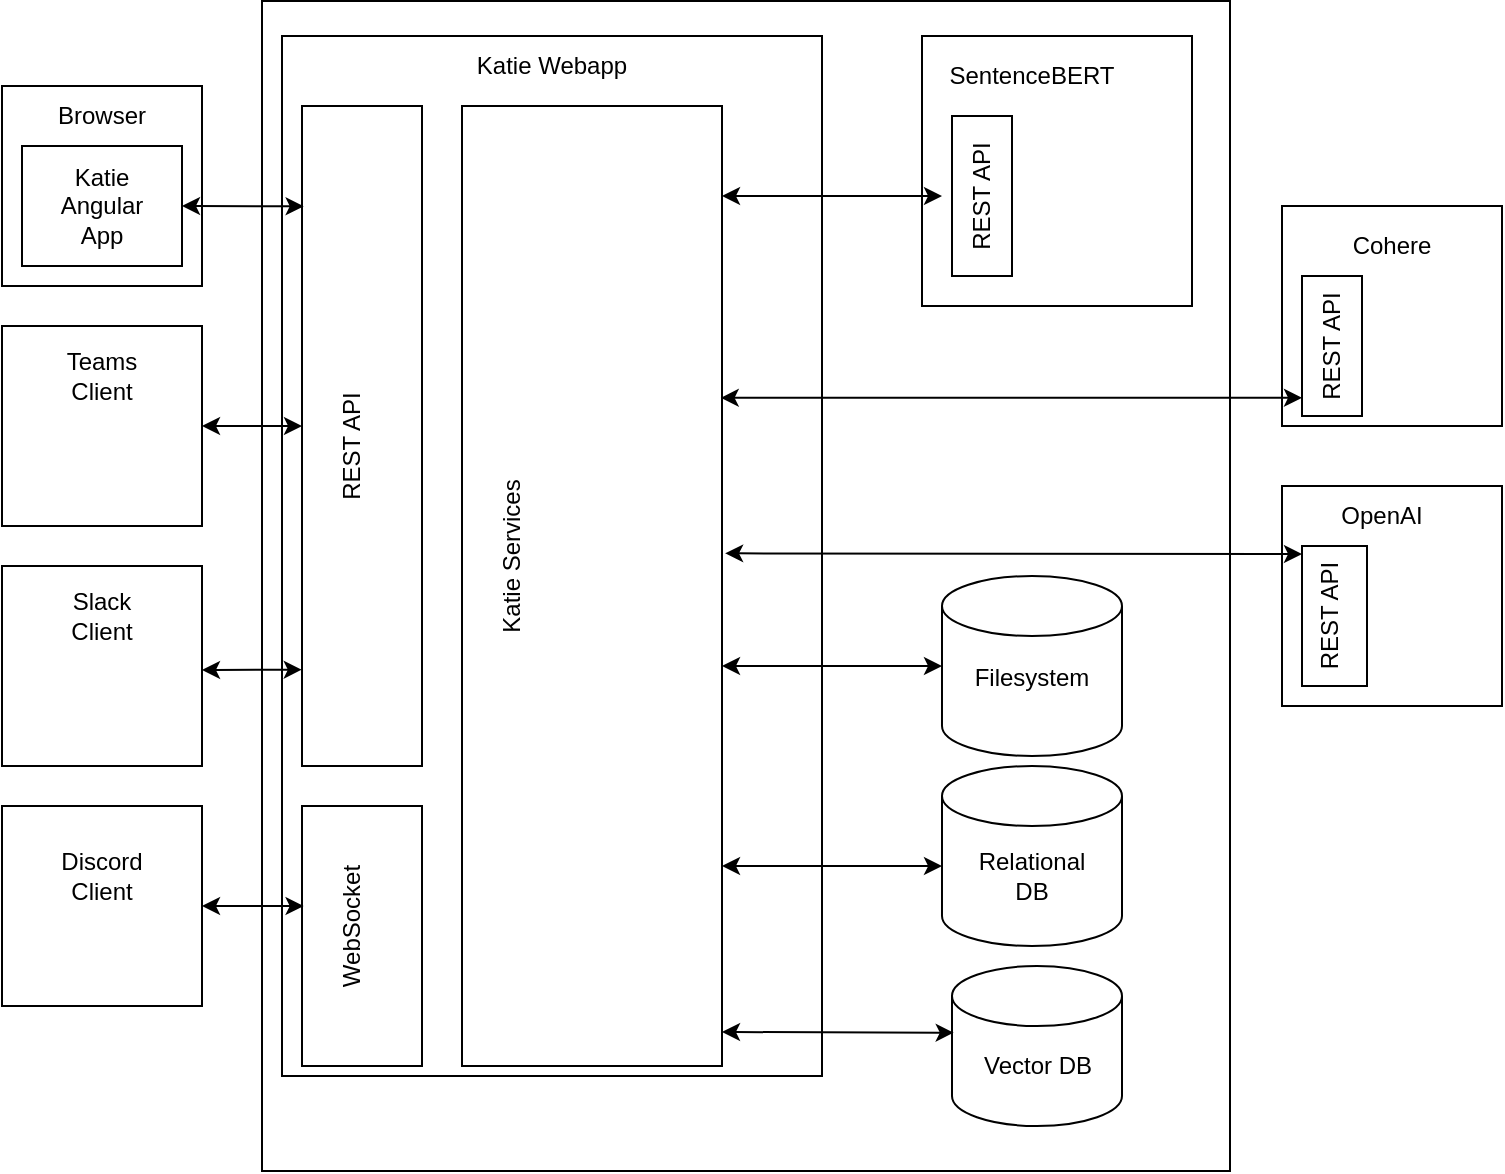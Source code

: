 <mxfile version="20.8.13"><diagram name="Seite-1" id="GszGzY7aXfn4JxWoTYS1"><mxGraphModel dx="1365" dy="924" grid="1" gridSize="10" guides="1" tooltips="1" connect="1" arrows="1" fold="1" page="1" pageScale="1" pageWidth="827" pageHeight="1169" math="0" shadow="0"><root><mxCell id="0"/><mxCell id="1" parent="0"/><mxCell id="jZbJoNznI06xhXDdhyGc-1" value="" style="whiteSpace=wrap;html=1;aspect=fixed;" vertex="1" parent="1"><mxGeometry x="20" y="80" width="100" height="100" as="geometry"/></mxCell><mxCell id="jZbJoNznI06xhXDdhyGc-2" value="" style="whiteSpace=wrap;html=1;aspect=fixed;" vertex="1" parent="1"><mxGeometry x="20" y="200" width="100" height="100" as="geometry"/></mxCell><mxCell id="jZbJoNznI06xhXDdhyGc-3" value="" style="whiteSpace=wrap;html=1;aspect=fixed;" vertex="1" parent="1"><mxGeometry x="20" y="320" width="100" height="100" as="geometry"/></mxCell><mxCell id="jZbJoNznI06xhXDdhyGc-4" value="" style="whiteSpace=wrap;html=1;aspect=fixed;" vertex="1" parent="1"><mxGeometry x="20" y="440" width="100" height="100" as="geometry"/></mxCell><mxCell id="jZbJoNznI06xhXDdhyGc-6" value="" style="rounded=0;whiteSpace=wrap;html=1;" vertex="1" parent="1"><mxGeometry x="160" y="55" width="270" height="520" as="geometry"/></mxCell><mxCell id="jZbJoNznI06xhXDdhyGc-7" value="" style="rounded=0;whiteSpace=wrap;html=1;" vertex="1" parent="1"><mxGeometry x="170" y="90" width="60" height="330" as="geometry"/></mxCell><mxCell id="jZbJoNznI06xhXDdhyGc-9" value="" style="rounded=0;whiteSpace=wrap;html=1;" vertex="1" parent="1"><mxGeometry x="250" y="90" width="130" height="480" as="geometry"/></mxCell><mxCell id="jZbJoNznI06xhXDdhyGc-11" value="" style="rounded=0;whiteSpace=wrap;html=1;" vertex="1" parent="1"><mxGeometry x="170" y="440" width="60" height="130" as="geometry"/></mxCell><mxCell id="jZbJoNznI06xhXDdhyGc-12" value="" style="whiteSpace=wrap;html=1;aspect=fixed;" vertex="1" parent="1"><mxGeometry x="480" y="55" width="135" height="135" as="geometry"/></mxCell><mxCell id="jZbJoNznI06xhXDdhyGc-13" value="" style="shape=cylinder3;whiteSpace=wrap;html=1;boundedLbl=1;backgroundOutline=1;size=15;" vertex="1" parent="1"><mxGeometry x="490" y="325" width="90" height="90" as="geometry"/></mxCell><mxCell id="jZbJoNznI06xhXDdhyGc-14" value="" style="shape=cylinder3;whiteSpace=wrap;html=1;boundedLbl=1;backgroundOutline=1;size=15;" vertex="1" parent="1"><mxGeometry x="490" y="420" width="90" height="90" as="geometry"/></mxCell><mxCell id="jZbJoNznI06xhXDdhyGc-17" value="SentenceBERT" style="text;html=1;strokeColor=none;fillColor=none;align=center;verticalAlign=middle;whiteSpace=wrap;rounded=0;" vertex="1" parent="1"><mxGeometry x="490" y="60" width="90" height="30" as="geometry"/></mxCell><mxCell id="jZbJoNznI06xhXDdhyGc-19" value="" style="rounded=0;whiteSpace=wrap;html=1;fillColor=none;" vertex="1" parent="1"><mxGeometry x="495" y="95" width="30" height="80" as="geometry"/></mxCell><mxCell id="jZbJoNznI06xhXDdhyGc-20" value="REST API" style="text;html=1;strokeColor=none;fillColor=none;align=center;verticalAlign=middle;whiteSpace=wrap;rounded=0;rotation=-90;" vertex="1" parent="1"><mxGeometry x="155" y="240" width="80" height="40" as="geometry"/></mxCell><mxCell id="jZbJoNznI06xhXDdhyGc-21" value="WebSocket" style="text;html=1;strokeColor=none;fillColor=none;align=center;verticalAlign=middle;whiteSpace=wrap;rounded=0;rotation=270;" vertex="1" parent="1"><mxGeometry x="125" y="480" width="140" height="40" as="geometry"/></mxCell><mxCell id="jZbJoNznI06xhXDdhyGc-22" value="" style="rounded=0;whiteSpace=wrap;html=1;fillColor=none;" vertex="1" parent="1"><mxGeometry x="150" y="37.5" width="484" height="585" as="geometry"/></mxCell><mxCell id="jZbJoNznI06xhXDdhyGc-25" value="REST API" style="text;html=1;strokeColor=none;fillColor=none;align=center;verticalAlign=middle;whiteSpace=wrap;rounded=0;rotation=-90;" vertex="1" parent="1"><mxGeometry x="470" y="115" width="80" height="40" as="geometry"/></mxCell><mxCell id="jZbJoNznI06xhXDdhyGc-27" value="Browser" style="text;html=1;strokeColor=none;fillColor=none;align=center;verticalAlign=middle;whiteSpace=wrap;rounded=0;" vertex="1" parent="1"><mxGeometry x="40" y="80" width="60" height="30" as="geometry"/></mxCell><mxCell id="jZbJoNznI06xhXDdhyGc-28" value="" style="rounded=0;whiteSpace=wrap;html=1;fillColor=none;" vertex="1" parent="1"><mxGeometry x="30" y="110" width="80" height="60" as="geometry"/></mxCell><mxCell id="jZbJoNznI06xhXDdhyGc-29" value="Teams Client" style="text;html=1;strokeColor=none;fillColor=none;align=center;verticalAlign=middle;whiteSpace=wrap;rounded=0;" vertex="1" parent="1"><mxGeometry x="40" y="210" width="60" height="30" as="geometry"/></mxCell><mxCell id="jZbJoNznI06xhXDdhyGc-31" value="Slack Client" style="text;html=1;strokeColor=none;fillColor=none;align=center;verticalAlign=middle;whiteSpace=wrap;rounded=0;" vertex="1" parent="1"><mxGeometry x="40" y="330" width="60" height="30" as="geometry"/></mxCell><mxCell id="jZbJoNznI06xhXDdhyGc-32" value="&lt;div&gt;Discord Client&lt;/div&gt;" style="text;html=1;strokeColor=none;fillColor=none;align=center;verticalAlign=middle;whiteSpace=wrap;rounded=0;" vertex="1" parent="1"><mxGeometry x="40" y="460" width="60" height="30" as="geometry"/></mxCell><mxCell id="jZbJoNznI06xhXDdhyGc-33" value="Katie Angular App" style="text;html=1;strokeColor=none;fillColor=none;align=center;verticalAlign=middle;whiteSpace=wrap;rounded=0;" vertex="1" parent="1"><mxGeometry x="40" y="125" width="60" height="30" as="geometry"/></mxCell><mxCell id="jZbJoNznI06xhXDdhyGc-34" value="Katie Services" style="text;html=1;strokeColor=none;fillColor=none;align=center;verticalAlign=middle;whiteSpace=wrap;rounded=0;rotation=270;" vertex="1" parent="1"><mxGeometry x="210" y="300" width="130" height="30" as="geometry"/></mxCell><mxCell id="jZbJoNznI06xhXDdhyGc-35" value="Filesystem" style="text;html=1;strokeColor=none;fillColor=none;align=center;verticalAlign=middle;whiteSpace=wrap;rounded=0;" vertex="1" parent="1"><mxGeometry x="505" y="361.25" width="60" height="30" as="geometry"/></mxCell><mxCell id="jZbJoNznI06xhXDdhyGc-36" value="&lt;div&gt;Relational DB&lt;/div&gt;" style="text;html=1;strokeColor=none;fillColor=none;align=center;verticalAlign=middle;whiteSpace=wrap;rounded=0;" vertex="1" parent="1"><mxGeometry x="505" y="460" width="60" height="30" as="geometry"/></mxCell><mxCell id="jZbJoNznI06xhXDdhyGc-39" value="" style="whiteSpace=wrap;html=1;aspect=fixed;fillColor=none;" vertex="1" parent="1"><mxGeometry x="660" y="140" width="110" height="110" as="geometry"/></mxCell><mxCell id="jZbJoNznI06xhXDdhyGc-40" value="Katie Webapp" style="text;html=1;strokeColor=none;fillColor=none;align=center;verticalAlign=middle;whiteSpace=wrap;rounded=0;" vertex="1" parent="1"><mxGeometry x="185" y="55" width="220" height="30" as="geometry"/></mxCell><mxCell id="jZbJoNznI06xhXDdhyGc-41" value="REST API" style="text;html=1;strokeColor=none;fillColor=none;align=center;verticalAlign=middle;whiteSpace=wrap;rounded=0;rotation=-90;" vertex="1" parent="1"><mxGeometry x="643.75" y="328.75" width="80" height="32.5" as="geometry"/></mxCell><mxCell id="jZbJoNznI06xhXDdhyGc-42" value="REST API" style="text;html=1;strokeColor=none;fillColor=none;align=center;verticalAlign=middle;whiteSpace=wrap;rounded=0;rotation=-90;" vertex="1" parent="1"><mxGeometry x="645" y="195" width="80" height="30" as="geometry"/></mxCell><mxCell id="jZbJoNznI06xhXDdhyGc-43" value="" style="whiteSpace=wrap;html=1;aspect=fixed;fillColor=none;" vertex="1" parent="1"><mxGeometry x="660" y="280" width="110" height="110" as="geometry"/></mxCell><mxCell id="jZbJoNznI06xhXDdhyGc-44" value="" style="rounded=0;whiteSpace=wrap;html=1;fillColor=none;" vertex="1" parent="1"><mxGeometry x="670" y="175" width="30" height="70" as="geometry"/></mxCell><mxCell id="jZbJoNznI06xhXDdhyGc-45" value="" style="rounded=0;whiteSpace=wrap;html=1;fillColor=none;" vertex="1" parent="1"><mxGeometry x="670" y="310" width="32.5" height="70" as="geometry"/></mxCell><mxCell id="jZbJoNznI06xhXDdhyGc-46" value="&lt;div&gt;Cohere&lt;/div&gt;" style="text;html=1;strokeColor=none;fillColor=none;align=center;verticalAlign=middle;whiteSpace=wrap;rounded=0;" vertex="1" parent="1"><mxGeometry x="685" y="145" width="60" height="30" as="geometry"/></mxCell><mxCell id="jZbJoNznI06xhXDdhyGc-47" value="OpenAI" style="text;html=1;strokeColor=none;fillColor=none;align=center;verticalAlign=middle;whiteSpace=wrap;rounded=0;" vertex="1" parent="1"><mxGeometry x="680" y="280" width="60" height="30" as="geometry"/></mxCell><mxCell id="jZbJoNznI06xhXDdhyGc-49" value="" style="endArrow=classic;startArrow=classic;html=1;rounded=0;entryX=1;entryY=0.5;entryDx=0;entryDy=0;exitX=0.571;exitY=-0.105;exitDx=0;exitDy=0;exitPerimeter=0;" edge="1" parent="1" source="jZbJoNznI06xhXDdhyGc-21" target="jZbJoNznI06xhXDdhyGc-4"><mxGeometry width="50" height="50" relative="1" as="geometry"><mxPoint x="280" y="320" as="sourcePoint"/><mxPoint x="330" y="270" as="targetPoint"/><Array as="points"/></mxGeometry></mxCell><mxCell id="jZbJoNznI06xhXDdhyGc-50" value="" style="endArrow=classic;startArrow=classic;html=1;rounded=0;exitX=-0.002;exitY=0.854;exitDx=0;exitDy=0;exitPerimeter=0;" edge="1" parent="1" source="jZbJoNznI06xhXDdhyGc-7"><mxGeometry width="50" height="50" relative="1" as="geometry"><mxPoint x="180.8" y="500.06" as="sourcePoint"/><mxPoint x="120" y="372" as="targetPoint"/><Array as="points"/></mxGeometry></mxCell><mxCell id="jZbJoNznI06xhXDdhyGc-51" value="" style="endArrow=classic;startArrow=classic;html=1;rounded=0;entryX=1;entryY=0.5;entryDx=0;entryDy=0;" edge="1" parent="1" target="jZbJoNznI06xhXDdhyGc-2"><mxGeometry width="50" height="50" relative="1" as="geometry"><mxPoint x="170" y="250" as="sourcePoint"/><mxPoint x="130" y="382" as="targetPoint"/><Array as="points"/></mxGeometry></mxCell><mxCell id="jZbJoNznI06xhXDdhyGc-52" value="" style="endArrow=classic;startArrow=classic;html=1;rounded=0;entryX=1;entryY=0.5;entryDx=0;entryDy=0;exitX=0.014;exitY=0.152;exitDx=0;exitDy=0;exitPerimeter=0;" edge="1" parent="1" source="jZbJoNznI06xhXDdhyGc-7" target="jZbJoNznI06xhXDdhyGc-28"><mxGeometry width="50" height="50" relative="1" as="geometry"><mxPoint x="180" y="260" as="sourcePoint"/><mxPoint x="130" y="260" as="targetPoint"/><Array as="points"/></mxGeometry></mxCell><mxCell id="jZbJoNznI06xhXDdhyGc-53" value="" style="endArrow=classic;startArrow=classic;html=1;rounded=0;" edge="1" parent="1" source="jZbJoNznI06xhXDdhyGc-25"><mxGeometry width="50" height="50" relative="1" as="geometry"><mxPoint x="180.84" y="150.16" as="sourcePoint"/><mxPoint x="380" y="135" as="targetPoint"/><Array as="points"/></mxGeometry></mxCell><mxCell id="jZbJoNznI06xhXDdhyGc-54" value="" style="endArrow=classic;startArrow=classic;html=1;rounded=0;exitX=0;exitY=0.5;exitDx=0;exitDy=0;exitPerimeter=0;" edge="1" parent="1" source="jZbJoNznI06xhXDdhyGc-13"><mxGeometry width="50" height="50" relative="1" as="geometry"><mxPoint x="500" y="145" as="sourcePoint"/><mxPoint x="380" y="370" as="targetPoint"/><Array as="points"/></mxGeometry></mxCell><mxCell id="jZbJoNznI06xhXDdhyGc-55" value="" style="endArrow=classic;startArrow=classic;html=1;rounded=0;exitX=0;exitY=0.556;exitDx=0;exitDy=0;exitPerimeter=0;" edge="1" parent="1" source="jZbJoNznI06xhXDdhyGc-14"><mxGeometry width="50" height="50" relative="1" as="geometry"><mxPoint x="500" y="385" as="sourcePoint"/><mxPoint x="380" y="470" as="targetPoint"/><Array as="points"/></mxGeometry></mxCell><mxCell id="jZbJoNznI06xhXDdhyGc-56" value="" style="endArrow=classic;startArrow=classic;html=1;rounded=0;entryX=0.995;entryY=0.304;entryDx=0;entryDy=0;entryPerimeter=0;exitX=0;exitY=0.87;exitDx=0;exitDy=0;exitPerimeter=0;" edge="1" parent="1" source="jZbJoNznI06xhXDdhyGc-44" target="jZbJoNznI06xhXDdhyGc-9"><mxGeometry width="50" height="50" relative="1" as="geometry"><mxPoint x="500" y="145" as="sourcePoint"/><mxPoint x="390" y="145" as="targetPoint"/><Array as="points"/></mxGeometry></mxCell><mxCell id="jZbJoNznI06xhXDdhyGc-57" value="" style="endArrow=classic;startArrow=classic;html=1;rounded=0;entryX=1.012;entryY=0.466;entryDx=0;entryDy=0;entryPerimeter=0;" edge="1" parent="1" target="jZbJoNznI06xhXDdhyGc-9"><mxGeometry width="50" height="50" relative="1" as="geometry"><mxPoint x="670" y="314" as="sourcePoint"/><mxPoint x="389.35" y="245.92" as="targetPoint"/><Array as="points"/></mxGeometry></mxCell><mxCell id="jZbJoNznI06xhXDdhyGc-58" value="" style="shape=cylinder3;whiteSpace=wrap;html=1;boundedLbl=1;backgroundOutline=1;size=15;fillColor=none;" vertex="1" parent="1"><mxGeometry x="495" y="520" width="85" height="80" as="geometry"/></mxCell><mxCell id="jZbJoNznI06xhXDdhyGc-60" value="" style="endArrow=classic;startArrow=classic;html=1;rounded=0;exitX=0.01;exitY=0.417;exitDx=0;exitDy=0;exitPerimeter=0;" edge="1" parent="1" source="jZbJoNznI06xhXDdhyGc-58"><mxGeometry width="50" height="50" relative="1" as="geometry"><mxPoint x="500" y="480.04" as="sourcePoint"/><mxPoint x="380" y="553" as="targetPoint"/><Array as="points"/></mxGeometry></mxCell><mxCell id="jZbJoNznI06xhXDdhyGc-61" value="Vector DB" style="text;html=1;strokeColor=none;fillColor=none;align=center;verticalAlign=middle;whiteSpace=wrap;rounded=0;" vertex="1" parent="1"><mxGeometry x="507.5" y="555" width="60" height="30" as="geometry"/></mxCell></root></mxGraphModel></diagram></mxfile>